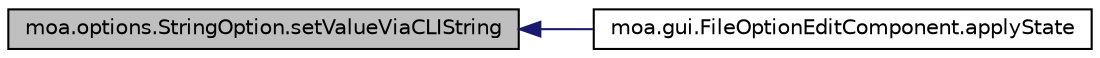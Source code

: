 digraph G
{
  edge [fontname="Helvetica",fontsize="10",labelfontname="Helvetica",labelfontsize="10"];
  node [fontname="Helvetica",fontsize="10",shape=record];
  rankdir=LR;
  Node1 [label="moa.options.StringOption.setValueViaCLIString",height=0.2,width=0.4,color="black", fillcolor="grey75", style="filled" fontcolor="black"];
  Node1 -> Node2 [dir=back,color="midnightblue",fontsize="10",style="solid",fontname="Helvetica"];
  Node2 [label="moa.gui.FileOptionEditComponent.applyState",height=0.2,width=0.4,color="black", fillcolor="white", style="filled",URL="$classmoa_1_1gui_1_1FileOptionEditComponent.html#a7d7edc231e4a58607b1dcfa6ea3e3900",tooltip="This method applies the state."];
}
